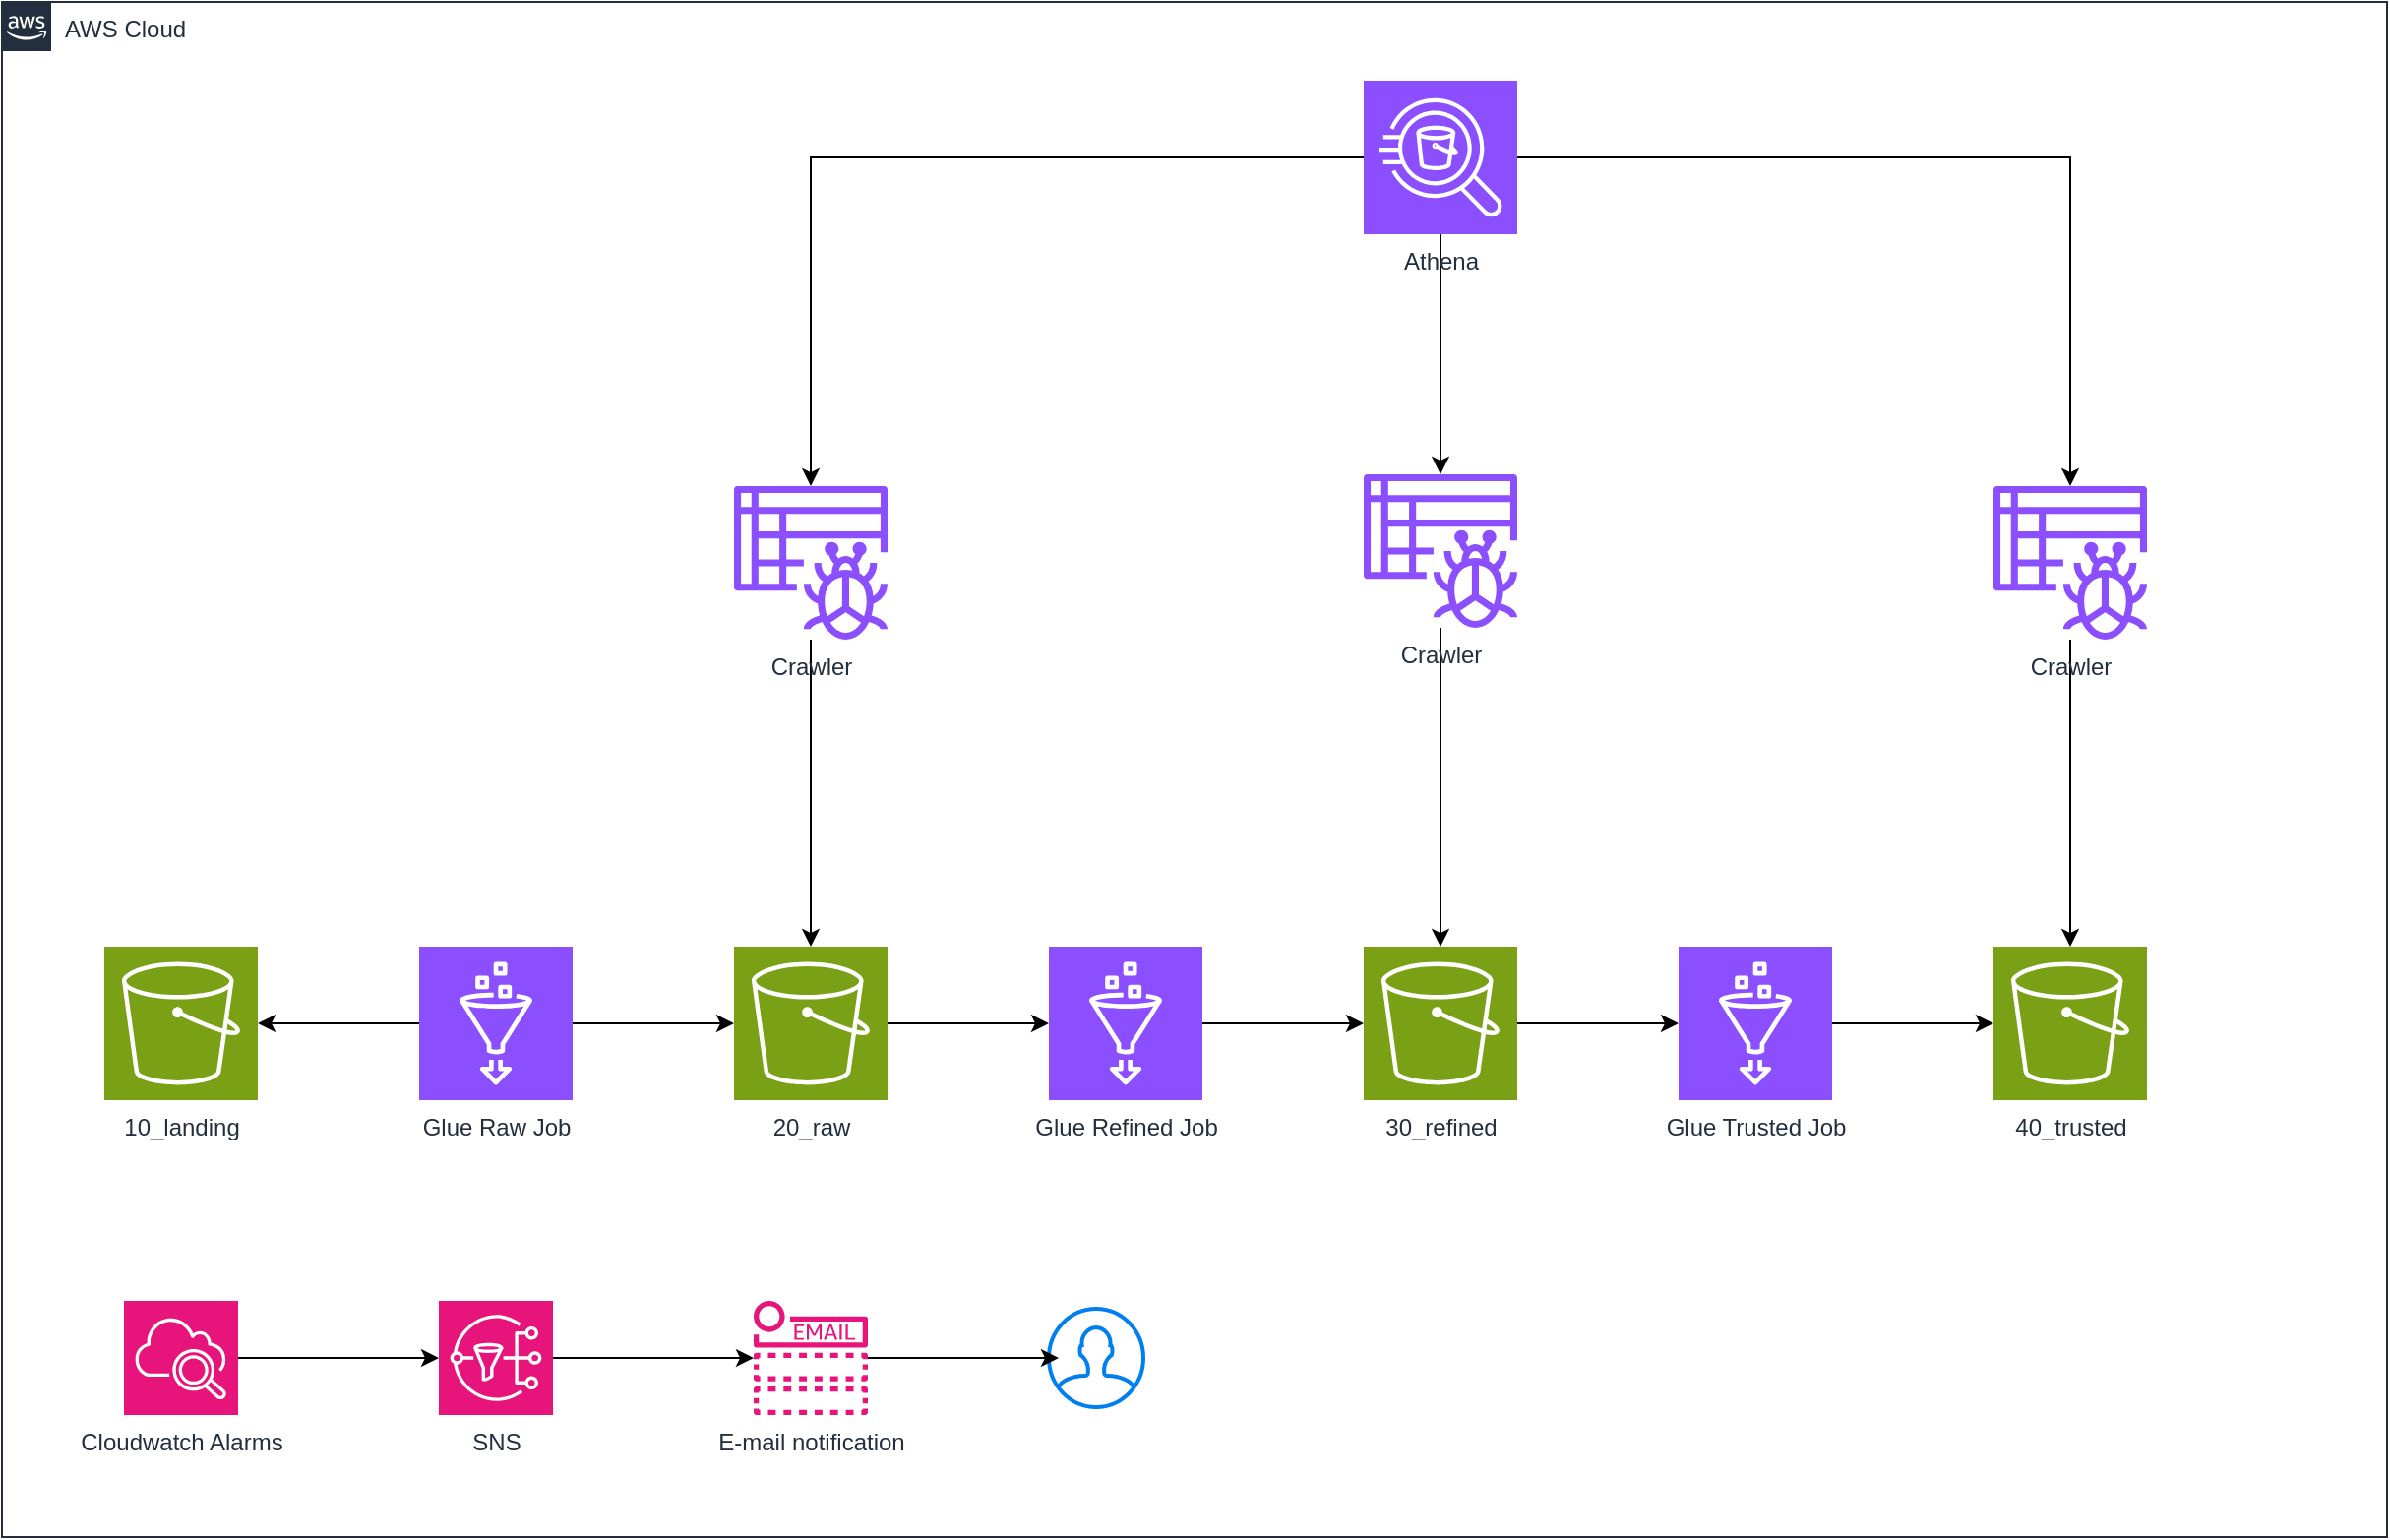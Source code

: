<mxfile version="24.8.4">
  <diagram name="Página-1" id="UJp6EgG088Xu5So6ydcx">
    <mxGraphModel dx="2901" dy="1961" grid="1" gridSize="10" guides="1" tooltips="1" connect="1" arrows="1" fold="1" page="1" pageScale="1" pageWidth="827" pageHeight="1169" math="0" shadow="0">
      <root>
        <mxCell id="0" />
        <mxCell id="1" parent="0" />
        <mxCell id="TlrBb4ihhm8c7yeVVdOH-1" value="10_landing" style="sketch=0;points=[[0,0,0],[0.25,0,0],[0.5,0,0],[0.75,0,0],[1,0,0],[0,1,0],[0.25,1,0],[0.5,1,0],[0.75,1,0],[1,1,0],[0,0.25,0],[0,0.5,0],[0,0.75,0],[1,0.25,0],[1,0.5,0],[1,0.75,0]];outlineConnect=0;fontColor=#232F3E;fillColor=#7AA116;strokeColor=#ffffff;dashed=0;verticalLabelPosition=bottom;verticalAlign=top;align=center;html=1;fontSize=12;fontStyle=0;aspect=fixed;shape=mxgraph.aws4.resourceIcon;resIcon=mxgraph.aws4.s3;" parent="1" vertex="1">
          <mxGeometry x="40" y="360" width="78" height="78" as="geometry" />
        </mxCell>
        <mxCell id="TlrBb4ihhm8c7yeVVdOH-11" style="edgeStyle=orthogonalEdgeStyle;rounded=0;orthogonalLoop=1;jettySize=auto;html=1;" parent="1" source="TlrBb4ihhm8c7yeVVdOH-5" target="TlrBb4ihhm8c7yeVVdOH-7" edge="1">
          <mxGeometry relative="1" as="geometry" />
        </mxCell>
        <mxCell id="TlrBb4ihhm8c7yeVVdOH-5" value="Glue Raw Job" style="sketch=0;points=[[0,0,0],[0.25,0,0],[0.5,0,0],[0.75,0,0],[1,0,0],[0,1,0],[0.25,1,0],[0.5,1,0],[0.75,1,0],[1,1,0],[0,0.25,0],[0,0.5,0],[0,0.75,0],[1,0.25,0],[1,0.5,0],[1,0.75,0]];outlineConnect=0;fontColor=#232F3E;fillColor=#8C4FFF;strokeColor=#ffffff;dashed=0;verticalLabelPosition=bottom;verticalAlign=top;align=center;html=1;fontSize=12;fontStyle=0;aspect=fixed;shape=mxgraph.aws4.resourceIcon;resIcon=mxgraph.aws4.glue;" parent="1" vertex="1">
          <mxGeometry x="200" y="360" width="78" height="78" as="geometry" />
        </mxCell>
        <mxCell id="TlrBb4ihhm8c7yeVVdOH-6" style="edgeStyle=orthogonalEdgeStyle;rounded=0;orthogonalLoop=1;jettySize=auto;html=1;entryX=1;entryY=0.5;entryDx=0;entryDy=0;entryPerimeter=0;" parent="1" source="TlrBb4ihhm8c7yeVVdOH-5" target="TlrBb4ihhm8c7yeVVdOH-1" edge="1">
          <mxGeometry relative="1" as="geometry" />
        </mxCell>
        <mxCell id="TlrBb4ihhm8c7yeVVdOH-12" style="edgeStyle=orthogonalEdgeStyle;rounded=0;orthogonalLoop=1;jettySize=auto;html=1;" parent="1" source="TlrBb4ihhm8c7yeVVdOH-7" target="TlrBb4ihhm8c7yeVVdOH-8" edge="1">
          <mxGeometry relative="1" as="geometry" />
        </mxCell>
        <mxCell id="TlrBb4ihhm8c7yeVVdOH-7" value="20_raw" style="sketch=0;points=[[0,0,0],[0.25,0,0],[0.5,0,0],[0.75,0,0],[1,0,0],[0,1,0],[0.25,1,0],[0.5,1,0],[0.75,1,0],[1,1,0],[0,0.25,0],[0,0.5,0],[0,0.75,0],[1,0.25,0],[1,0.5,0],[1,0.75,0]];outlineConnect=0;fontColor=#232F3E;fillColor=#7AA116;strokeColor=#ffffff;dashed=0;verticalLabelPosition=bottom;verticalAlign=top;align=center;html=1;fontSize=12;fontStyle=0;aspect=fixed;shape=mxgraph.aws4.resourceIcon;resIcon=mxgraph.aws4.s3;" parent="1" vertex="1">
          <mxGeometry x="360" y="360" width="78" height="78" as="geometry" />
        </mxCell>
        <mxCell id="4l76-TmDZFwjjsdLLX1R-6" style="edgeStyle=orthogonalEdgeStyle;rounded=0;orthogonalLoop=1;jettySize=auto;html=1;" parent="1" source="TlrBb4ihhm8c7yeVVdOH-8" target="TlrBb4ihhm8c7yeVVdOH-9" edge="1">
          <mxGeometry relative="1" as="geometry" />
        </mxCell>
        <mxCell id="TlrBb4ihhm8c7yeVVdOH-8" value="Glue Refined Job" style="sketch=0;points=[[0,0,0],[0.25,0,0],[0.5,0,0],[0.75,0,0],[1,0,0],[0,1,0],[0.25,1,0],[0.5,1,0],[0.75,1,0],[1,1,0],[0,0.25,0],[0,0.5,0],[0,0.75,0],[1,0.25,0],[1,0.5,0],[1,0.75,0]];outlineConnect=0;fontColor=#232F3E;fillColor=#8C4FFF;strokeColor=#ffffff;dashed=0;verticalLabelPosition=bottom;verticalAlign=top;align=center;html=1;fontSize=12;fontStyle=0;aspect=fixed;shape=mxgraph.aws4.resourceIcon;resIcon=mxgraph.aws4.glue;" parent="1" vertex="1">
          <mxGeometry x="520" y="360" width="78" height="78" as="geometry" />
        </mxCell>
        <mxCell id="TlrBb4ihhm8c7yeVVdOH-9" value="30_refined" style="sketch=0;points=[[0,0,0],[0.25,0,0],[0.5,0,0],[0.75,0,0],[1,0,0],[0,1,0],[0.25,1,0],[0.5,1,0],[0.75,1,0],[1,1,0],[0,0.25,0],[0,0.5,0],[0,0.75,0],[1,0.25,0],[1,0.5,0],[1,0.75,0]];outlineConnect=0;fontColor=#232F3E;fillColor=#7AA116;strokeColor=#ffffff;dashed=0;verticalLabelPosition=bottom;verticalAlign=top;align=center;html=1;fontSize=12;fontStyle=0;aspect=fixed;shape=mxgraph.aws4.resourceIcon;resIcon=mxgraph.aws4.s3;" parent="1" vertex="1">
          <mxGeometry x="680" y="360" width="78" height="78" as="geometry" />
        </mxCell>
        <mxCell id="TlrBb4ihhm8c7yeVVdOH-18" style="edgeStyle=orthogonalEdgeStyle;rounded=0;orthogonalLoop=1;jettySize=auto;html=1;" parent="1" source="TlrBb4ihhm8c7yeVVdOH-10" target="TlrBb4ihhm8c7yeVVdOH-15" edge="1">
          <mxGeometry relative="1" as="geometry" />
        </mxCell>
        <mxCell id="TlrBb4ihhm8c7yeVVdOH-10" value="Glue Trusted Job" style="sketch=0;points=[[0,0,0],[0.25,0,0],[0.5,0,0],[0.75,0,0],[1,0,0],[0,1,0],[0.25,1,0],[0.5,1,0],[0.75,1,0],[1,1,0],[0,0.25,0],[0,0.5,0],[0,0.75,0],[1,0.25,0],[1,0.5,0],[1,0.75,0]];outlineConnect=0;fontColor=#232F3E;fillColor=#8C4FFF;strokeColor=#ffffff;dashed=0;verticalLabelPosition=bottom;verticalAlign=top;align=center;html=1;fontSize=12;fontStyle=0;aspect=fixed;shape=mxgraph.aws4.resourceIcon;resIcon=mxgraph.aws4.glue;" parent="1" vertex="1">
          <mxGeometry x="840" y="360" width="78" height="78" as="geometry" />
        </mxCell>
        <mxCell id="TlrBb4ihhm8c7yeVVdOH-14" style="edgeStyle=orthogonalEdgeStyle;rounded=0;orthogonalLoop=1;jettySize=auto;html=1;entryX=0;entryY=0.5;entryDx=0;entryDy=0;entryPerimeter=0;" parent="1" source="TlrBb4ihhm8c7yeVVdOH-9" target="TlrBb4ihhm8c7yeVVdOH-10" edge="1">
          <mxGeometry relative="1" as="geometry" />
        </mxCell>
        <mxCell id="4l76-TmDZFwjjsdLLX1R-1" value="" style="shape=image;verticalLabelPosition=bottom;labelBackgroundColor=default;verticalAlign=top;aspect=fixed;imageAspect=0;image=https://www.thatbluecloud.com/content/images/2023/08/delta-lake-logo-528274377.png;" parent="1" vertex="1">
          <mxGeometry x="1090" y="330" width="35.05" height="34" as="geometry" />
        </mxCell>
        <mxCell id="4l76-TmDZFwjjsdLLX1R-15" style="edgeStyle=orthogonalEdgeStyle;rounded=0;orthogonalLoop=1;jettySize=auto;html=1;" parent="1" source="4l76-TmDZFwjjsdLLX1R-7" target="TlrBb4ihhm8c7yeVVdOH-7" edge="1">
          <mxGeometry relative="1" as="geometry" />
        </mxCell>
        <mxCell id="4l76-TmDZFwjjsdLLX1R-7" value="Crawler" style="sketch=0;outlineConnect=0;fontColor=#232F3E;gradientColor=none;fillColor=#8C4FFF;strokeColor=none;dashed=0;verticalLabelPosition=bottom;verticalAlign=top;align=center;html=1;fontSize=12;fontStyle=0;aspect=fixed;pointerEvents=1;shape=mxgraph.aws4.glue_crawlers;" parent="1" vertex="1">
          <mxGeometry x="360" y="126" width="78" height="78" as="geometry" />
        </mxCell>
        <mxCell id="4l76-TmDZFwjjsdLLX1R-16" style="edgeStyle=orthogonalEdgeStyle;rounded=0;orthogonalLoop=1;jettySize=auto;html=1;" parent="1" source="4l76-TmDZFwjjsdLLX1R-8" target="TlrBb4ihhm8c7yeVVdOH-9" edge="1">
          <mxGeometry relative="1" as="geometry" />
        </mxCell>
        <mxCell id="4l76-TmDZFwjjsdLLX1R-8" value="Crawler" style="sketch=0;outlineConnect=0;fontColor=#232F3E;gradientColor=none;fillColor=#8C4FFF;strokeColor=none;dashed=0;verticalLabelPosition=bottom;verticalAlign=top;align=center;html=1;fontSize=12;fontStyle=0;aspect=fixed;pointerEvents=1;shape=mxgraph.aws4.glue_crawlers;" parent="1" vertex="1">
          <mxGeometry x="680" y="120" width="78" height="78" as="geometry" />
        </mxCell>
        <mxCell id="4l76-TmDZFwjjsdLLX1R-17" style="edgeStyle=orthogonalEdgeStyle;rounded=0;orthogonalLoop=1;jettySize=auto;html=1;" parent="1" source="4l76-TmDZFwjjsdLLX1R-9" target="TlrBb4ihhm8c7yeVVdOH-15" edge="1">
          <mxGeometry relative="1" as="geometry" />
        </mxCell>
        <mxCell id="4l76-TmDZFwjjsdLLX1R-9" value="Crawler" style="sketch=0;outlineConnect=0;fontColor=#232F3E;gradientColor=none;fillColor=#8C4FFF;strokeColor=none;dashed=0;verticalLabelPosition=bottom;verticalAlign=top;align=center;html=1;fontSize=12;fontStyle=0;aspect=fixed;pointerEvents=1;shape=mxgraph.aws4.glue_crawlers;" parent="1" vertex="1">
          <mxGeometry x="1000" y="126" width="78" height="78" as="geometry" />
        </mxCell>
        <mxCell id="4l76-TmDZFwjjsdLLX1R-12" style="edgeStyle=orthogonalEdgeStyle;rounded=0;orthogonalLoop=1;jettySize=auto;html=1;" parent="1" source="4l76-TmDZFwjjsdLLX1R-10" target="4l76-TmDZFwjjsdLLX1R-7" edge="1">
          <mxGeometry relative="1" as="geometry" />
        </mxCell>
        <mxCell id="4l76-TmDZFwjjsdLLX1R-13" style="edgeStyle=orthogonalEdgeStyle;rounded=0;orthogonalLoop=1;jettySize=auto;html=1;" parent="1" source="4l76-TmDZFwjjsdLLX1R-10" target="4l76-TmDZFwjjsdLLX1R-8" edge="1">
          <mxGeometry relative="1" as="geometry" />
        </mxCell>
        <mxCell id="4l76-TmDZFwjjsdLLX1R-14" style="edgeStyle=orthogonalEdgeStyle;rounded=0;orthogonalLoop=1;jettySize=auto;html=1;" parent="1" source="4l76-TmDZFwjjsdLLX1R-10" target="4l76-TmDZFwjjsdLLX1R-9" edge="1">
          <mxGeometry relative="1" as="geometry" />
        </mxCell>
        <mxCell id="4l76-TmDZFwjjsdLLX1R-10" value="Athena" style="sketch=0;points=[[0,0,0],[0.25,0,0],[0.5,0,0],[0.75,0,0],[1,0,0],[0,1,0],[0.25,1,0],[0.5,1,0],[0.75,1,0],[1,1,0],[0,0.25,0],[0,0.5,0],[0,0.75,0],[1,0.25,0],[1,0.5,0],[1,0.75,0]];outlineConnect=0;fontColor=#232F3E;fillColor=#8C4FFF;strokeColor=#ffffff;dashed=0;verticalLabelPosition=bottom;verticalAlign=top;align=center;html=1;fontSize=12;fontStyle=0;aspect=fixed;shape=mxgraph.aws4.resourceIcon;resIcon=mxgraph.aws4.athena;" parent="1" vertex="1">
          <mxGeometry x="680" y="-80" width="78" height="78" as="geometry" />
        </mxCell>
        <mxCell id="4l76-TmDZFwjjsdLLX1R-23" value="AWS Cloud" style="points=[[0,0],[0.25,0],[0.5,0],[0.75,0],[1,0],[1,0.25],[1,0.5],[1,0.75],[1,1],[0.75,1],[0.5,1],[0.25,1],[0,1],[0,0.75],[0,0.5],[0,0.25]];outlineConnect=0;gradientColor=none;html=1;whiteSpace=wrap;fontSize=12;fontStyle=0;container=1;pointerEvents=0;collapsible=0;recursiveResize=0;shape=mxgraph.aws4.group;grIcon=mxgraph.aws4.group_aws_cloud_alt;strokeColor=#232F3E;fillColor=none;verticalAlign=top;align=left;spacingLeft=30;fontColor=#232F3E;dashed=0;" parent="1" vertex="1">
          <mxGeometry x="-12" y="-120" width="1212" height="780" as="geometry" />
        </mxCell>
        <mxCell id="TlrBb4ihhm8c7yeVVdOH-15" value="40_trusted" style="sketch=0;points=[[0,0,0],[0.25,0,0],[0.5,0,0],[0.75,0,0],[1,0,0],[0,1,0],[0.25,1,0],[0.5,1,0],[0.75,1,0],[1,1,0],[0,0.25,0],[0,0.5,0],[0,0.75,0],[1,0.25,0],[1,0.5,0],[1,0.75,0]];outlineConnect=0;fontColor=#232F3E;fillColor=#7AA116;strokeColor=#ffffff;dashed=0;verticalLabelPosition=bottom;verticalAlign=top;align=center;html=1;fontSize=12;fontStyle=0;aspect=fixed;shape=mxgraph.aws4.resourceIcon;resIcon=mxgraph.aws4.s3;" parent="4l76-TmDZFwjjsdLLX1R-23" vertex="1">
          <mxGeometry x="1012" y="480" width="78" height="78" as="geometry" />
        </mxCell>
        <mxCell id="H6kyYR8SEc5Sdo4ziRI3-3" style="edgeStyle=orthogonalEdgeStyle;rounded=0;orthogonalLoop=1;jettySize=auto;html=1;" edge="1" parent="4l76-TmDZFwjjsdLLX1R-23" source="H6kyYR8SEc5Sdo4ziRI3-1" target="H6kyYR8SEc5Sdo4ziRI3-2">
          <mxGeometry relative="1" as="geometry" />
        </mxCell>
        <mxCell id="H6kyYR8SEc5Sdo4ziRI3-1" value="Cloudwatch Alarms" style="sketch=0;points=[[0,0,0],[0.25,0,0],[0.5,0,0],[0.75,0,0],[1,0,0],[0,1,0],[0.25,1,0],[0.5,1,0],[0.75,1,0],[1,1,0],[0,0.25,0],[0,0.5,0],[0,0.75,0],[1,0.25,0],[1,0.5,0],[1,0.75,0]];points=[[0,0,0],[0.25,0,0],[0.5,0,0],[0.75,0,0],[1,0,0],[0,1,0],[0.25,1,0],[0.5,1,0],[0.75,1,0],[1,1,0],[0,0.25,0],[0,0.5,0],[0,0.75,0],[1,0.25,0],[1,0.5,0],[1,0.75,0]];outlineConnect=0;fontColor=#232F3E;fillColor=#E7157B;strokeColor=#ffffff;dashed=0;verticalLabelPosition=bottom;verticalAlign=top;align=center;html=1;fontSize=12;fontStyle=0;aspect=fixed;shape=mxgraph.aws4.resourceIcon;resIcon=mxgraph.aws4.cloudwatch_2;" vertex="1" parent="4l76-TmDZFwjjsdLLX1R-23">
          <mxGeometry x="62" y="660" width="58" height="58" as="geometry" />
        </mxCell>
        <mxCell id="H6kyYR8SEc5Sdo4ziRI3-5" style="edgeStyle=orthogonalEdgeStyle;rounded=0;orthogonalLoop=1;jettySize=auto;html=1;" edge="1" parent="4l76-TmDZFwjjsdLLX1R-23" source="H6kyYR8SEc5Sdo4ziRI3-2" target="H6kyYR8SEc5Sdo4ziRI3-4">
          <mxGeometry relative="1" as="geometry" />
        </mxCell>
        <mxCell id="H6kyYR8SEc5Sdo4ziRI3-2" value="SNS" style="sketch=0;points=[[0,0,0],[0.25,0,0],[0.5,0,0],[0.75,0,0],[1,0,0],[0,1,0],[0.25,1,0],[0.5,1,0],[0.75,1,0],[1,1,0],[0,0.25,0],[0,0.5,0],[0,0.75,0],[1,0.25,0],[1,0.5,0],[1,0.75,0]];outlineConnect=0;fontColor=#232F3E;fillColor=#E7157B;strokeColor=#ffffff;dashed=0;verticalLabelPosition=bottom;verticalAlign=top;align=center;html=1;fontSize=12;fontStyle=0;aspect=fixed;shape=mxgraph.aws4.resourceIcon;resIcon=mxgraph.aws4.sns;" vertex="1" parent="4l76-TmDZFwjjsdLLX1R-23">
          <mxGeometry x="222" y="660" width="58" height="58" as="geometry" />
        </mxCell>
        <mxCell id="H6kyYR8SEc5Sdo4ziRI3-4" value="E-mail notification" style="sketch=0;outlineConnect=0;fontColor=#232F3E;gradientColor=none;fillColor=#E7157B;strokeColor=none;dashed=0;verticalLabelPosition=bottom;verticalAlign=top;align=center;html=1;fontSize=12;fontStyle=0;aspect=fixed;pointerEvents=1;shape=mxgraph.aws4.email_notification;" vertex="1" parent="4l76-TmDZFwjjsdLLX1R-23">
          <mxGeometry x="382" y="660" width="58" height="58" as="geometry" />
        </mxCell>
        <mxCell id="H6kyYR8SEc5Sdo4ziRI3-8" value="" style="html=1;verticalLabelPosition=bottom;align=center;labelBackgroundColor=#ffffff;verticalAlign=top;strokeWidth=2;strokeColor=#0080F0;shadow=0;dashed=0;shape=mxgraph.ios7.icons.user;" vertex="1" parent="4l76-TmDZFwjjsdLLX1R-23">
          <mxGeometry x="532" y="664" width="48" height="50" as="geometry" />
        </mxCell>
        <mxCell id="H6kyYR8SEc5Sdo4ziRI3-9" style="edgeStyle=orthogonalEdgeStyle;rounded=0;orthogonalLoop=1;jettySize=auto;html=1;entryX=0.104;entryY=0.5;entryDx=0;entryDy=0;entryPerimeter=0;" edge="1" parent="4l76-TmDZFwjjsdLLX1R-23" source="H6kyYR8SEc5Sdo4ziRI3-4" target="H6kyYR8SEc5Sdo4ziRI3-8">
          <mxGeometry relative="1" as="geometry" />
        </mxCell>
      </root>
    </mxGraphModel>
  </diagram>
</mxfile>
